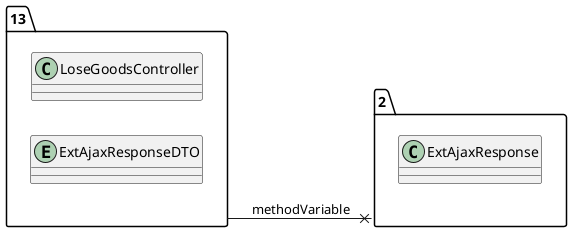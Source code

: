 @startuml 
allow_mixing
left to right direction
package "13"{
class LoseGoodsController
entity ExtAjaxResponseDTO

}
package "2"{
class ExtAjaxResponse

}
"13" --x "2":methodVariable
@enduml